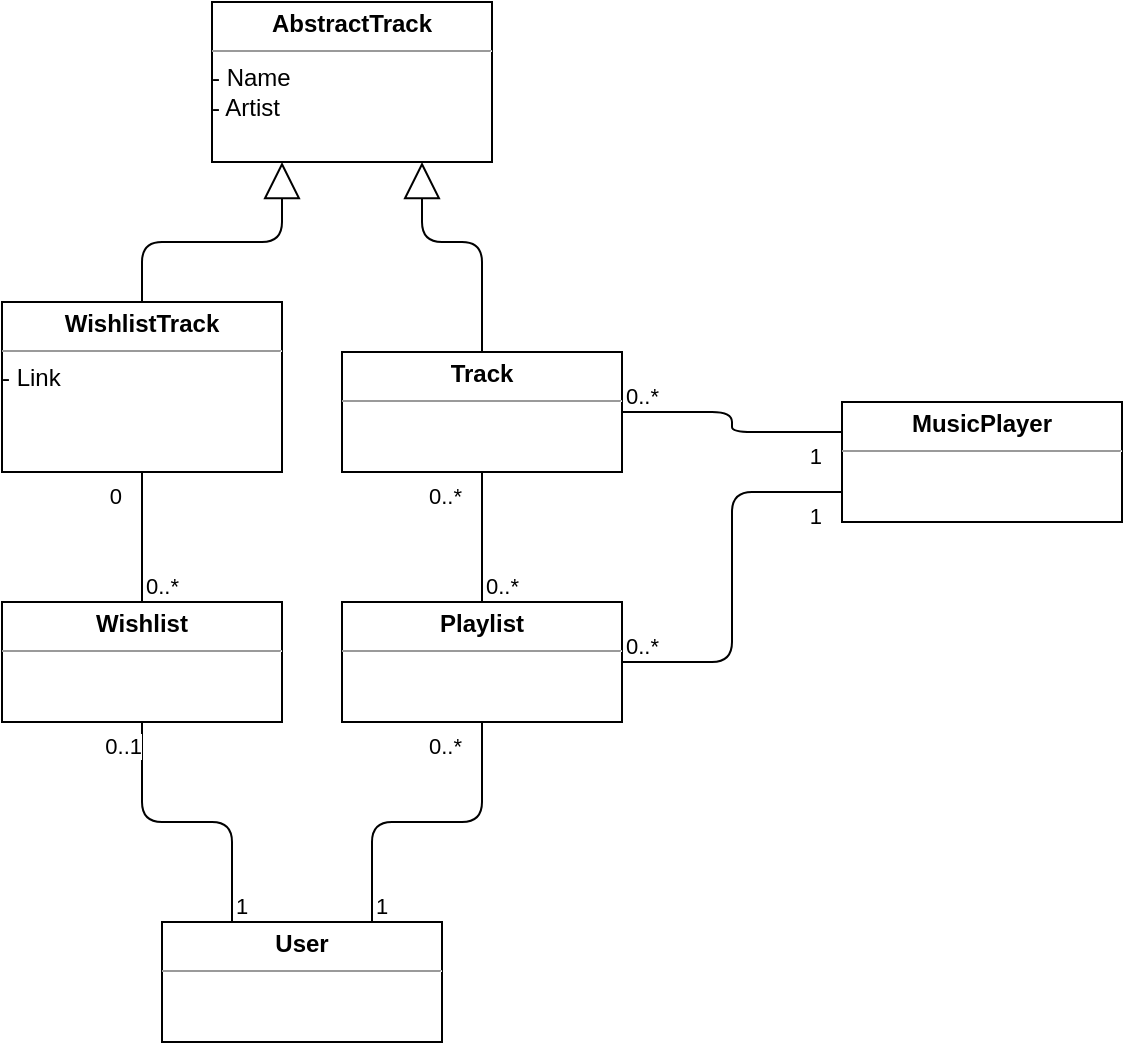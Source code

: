 <mxfile version="13.7.3" type="device"><diagram id="OlzdjApPcNNnX-XfLrIF" name="Page-1"><mxGraphModel dx="813" dy="470" grid="1" gridSize="10" guides="1" tooltips="1" connect="1" arrows="1" fold="1" page="1" pageScale="1" pageWidth="850" pageHeight="1100" math="0" shadow="0"><root><mxCell id="0"/><mxCell id="1" parent="0"/><mxCell id="nvaVFxDI03u6vmSgZv6i-1" value="&lt;p style=&quot;margin: 0px ; margin-top: 4px ; text-align: center&quot;&gt;&lt;b&gt;MusicPlayer&lt;/b&gt;&lt;/p&gt;&lt;hr size=&quot;1&quot;&gt;&lt;div style=&quot;height: 2px&quot;&gt;&lt;/div&gt;&lt;div style=&quot;height: 2px&quot;&gt;&lt;/div&gt;" style="verticalAlign=top;align=left;overflow=fill;fontSize=12;fontFamily=Helvetica;html=1;" parent="1" vertex="1"><mxGeometry x="670" y="260" width="140" height="60" as="geometry"/></mxCell><mxCell id="nvaVFxDI03u6vmSgZv6i-3" value="&lt;p style=&quot;margin: 0px ; margin-top: 4px ; text-align: center&quot;&gt;&lt;b&gt;Track&lt;/b&gt;&lt;/p&gt;&lt;hr size=&quot;1&quot;&gt;&lt;div style=&quot;height: 2px&quot;&gt;&lt;br&gt;&lt;/div&gt;" style="verticalAlign=top;align=left;overflow=fill;fontSize=12;fontFamily=Helvetica;html=1;" parent="1" vertex="1"><mxGeometry x="420" y="235" width="140" height="60" as="geometry"/></mxCell><mxCell id="nvaVFxDI03u6vmSgZv6i-5" value="&lt;p style=&quot;margin: 0px ; margin-top: 4px ; text-align: center&quot;&gt;&lt;b&gt;Playlist&lt;/b&gt;&lt;/p&gt;&lt;hr size=&quot;1&quot;&gt;&lt;div style=&quot;height: 2px&quot;&gt;&lt;br&gt;&lt;/div&gt;" style="verticalAlign=top;align=left;overflow=fill;fontSize=12;fontFamily=Helvetica;html=1;" parent="1" vertex="1"><mxGeometry x="420" y="360" width="140" height="60" as="geometry"/></mxCell><mxCell id="nvaVFxDI03u6vmSgZv6i-8" value="" style="endArrow=none;html=1;edgeStyle=orthogonalEdgeStyle;exitX=0.75;exitY=0;exitDx=0;exitDy=0;entryX=0.5;entryY=1;entryDx=0;entryDy=0;" parent="1" source="nvaVFxDI03u6vmSgZv6i-13" target="nvaVFxDI03u6vmSgZv6i-5" edge="1"><mxGeometry relative="1" as="geometry"><mxPoint x="570" y="440" as="sourcePoint"/><mxPoint x="730" y="440" as="targetPoint"/></mxGeometry></mxCell><mxCell id="nvaVFxDI03u6vmSgZv6i-9" value="1" style="edgeLabel;resizable=0;html=1;align=left;verticalAlign=bottom;" parent="nvaVFxDI03u6vmSgZv6i-8" connectable="0" vertex="1"><mxGeometry x="-1" relative="1" as="geometry"/></mxCell><mxCell id="nvaVFxDI03u6vmSgZv6i-10" value="0..*" style="edgeLabel;resizable=0;html=1;align=right;verticalAlign=bottom;" parent="nvaVFxDI03u6vmSgZv6i-8" connectable="0" vertex="1"><mxGeometry x="1" relative="1" as="geometry"><mxPoint x="-10" y="20" as="offset"/></mxGeometry></mxCell><mxCell id="nvaVFxDI03u6vmSgZv6i-11" value="&lt;p style=&quot;margin: 0px ; margin-top: 4px ; text-align: center&quot;&gt;&lt;b&gt;Wishlist&lt;/b&gt;&lt;/p&gt;&lt;hr size=&quot;1&quot;&gt;&lt;div style=&quot;height: 2px&quot;&gt;&lt;br&gt;&lt;/div&gt;" style="verticalAlign=top;align=left;overflow=fill;fontSize=12;fontFamily=Helvetica;html=1;" parent="1" vertex="1"><mxGeometry x="250" y="360" width="140" height="60" as="geometry"/></mxCell><mxCell id="nvaVFxDI03u6vmSgZv6i-13" value="&lt;p style=&quot;margin: 0px ; margin-top: 4px ; text-align: center&quot;&gt;&lt;b&gt;User&lt;/b&gt;&lt;/p&gt;&lt;hr size=&quot;1&quot;&gt;&lt;div style=&quot;height: 2px&quot;&gt;&lt;br&gt;&lt;/div&gt;" style="verticalAlign=top;align=left;overflow=fill;fontSize=12;fontFamily=Helvetica;html=1;" parent="1" vertex="1"><mxGeometry x="330" y="520" width="140" height="60" as="geometry"/></mxCell><mxCell id="nvaVFxDI03u6vmSgZv6i-15" value="" style="endArrow=none;html=1;edgeStyle=orthogonalEdgeStyle;exitX=0.25;exitY=0;exitDx=0;exitDy=0;entryX=0.5;entryY=1;entryDx=0;entryDy=0;" parent="1" source="nvaVFxDI03u6vmSgZv6i-13" target="nvaVFxDI03u6vmSgZv6i-11" edge="1"><mxGeometry relative="1" as="geometry"><mxPoint x="445" y="530" as="sourcePoint"/><mxPoint x="500" y="430" as="targetPoint"/></mxGeometry></mxCell><mxCell id="nvaVFxDI03u6vmSgZv6i-16" value="1" style="edgeLabel;resizable=0;html=1;align=left;verticalAlign=bottom;" parent="nvaVFxDI03u6vmSgZv6i-15" connectable="0" vertex="1"><mxGeometry x="-1" relative="1" as="geometry"/></mxCell><mxCell id="nvaVFxDI03u6vmSgZv6i-17" value="0..1" style="edgeLabel;resizable=0;html=1;align=right;verticalAlign=bottom;" parent="nvaVFxDI03u6vmSgZv6i-15" connectable="0" vertex="1"><mxGeometry x="1" relative="1" as="geometry"><mxPoint y="20" as="offset"/></mxGeometry></mxCell><mxCell id="nvaVFxDI03u6vmSgZv6i-18" value="&lt;p style=&quot;margin: 0px ; margin-top: 4px ; text-align: center&quot;&gt;&lt;b&gt;WishlistTrack&lt;/b&gt;&lt;/p&gt;&lt;hr size=&quot;1&quot;&gt;&lt;div style=&quot;height: 2px&quot;&gt;- Link&lt;/div&gt;" style="verticalAlign=top;align=left;overflow=fill;fontSize=12;fontFamily=Helvetica;html=1;" parent="1" vertex="1"><mxGeometry x="250" y="210" width="140" height="85" as="geometry"/></mxCell><mxCell id="4OiKDG4EkZtOUO-txtrc-6" value="" style="endArrow=none;html=1;edgeStyle=orthogonalEdgeStyle;exitX=0.5;exitY=0;exitDx=0;exitDy=0;entryX=0.5;entryY=1;entryDx=0;entryDy=0;" parent="1" source="nvaVFxDI03u6vmSgZv6i-11" target="nvaVFxDI03u6vmSgZv6i-18" edge="1"><mxGeometry relative="1" as="geometry"><mxPoint x="375" y="530" as="sourcePoint"/><mxPoint x="330" y="430" as="targetPoint"/></mxGeometry></mxCell><mxCell id="4OiKDG4EkZtOUO-txtrc-7" value="0..*" style="edgeLabel;resizable=0;html=1;align=left;verticalAlign=bottom;" parent="4OiKDG4EkZtOUO-txtrc-6" connectable="0" vertex="1"><mxGeometry x="-1" relative="1" as="geometry"/></mxCell><mxCell id="4OiKDG4EkZtOUO-txtrc-8" value="0" style="edgeLabel;resizable=0;html=1;align=right;verticalAlign=bottom;" parent="4OiKDG4EkZtOUO-txtrc-6" connectable="0" vertex="1"><mxGeometry x="1" relative="1" as="geometry"><mxPoint x="-10" y="20" as="offset"/></mxGeometry></mxCell><mxCell id="4OiKDG4EkZtOUO-txtrc-9" value="" style="endArrow=none;html=1;edgeStyle=orthogonalEdgeStyle;exitX=0.5;exitY=0;exitDx=0;exitDy=0;entryX=0.5;entryY=1;entryDx=0;entryDy=0;" parent="1" source="nvaVFxDI03u6vmSgZv6i-5" target="nvaVFxDI03u6vmSgZv6i-3" edge="1"><mxGeometry relative="1" as="geometry"><mxPoint x="330" y="370" as="sourcePoint"/><mxPoint x="320" y="305" as="targetPoint"/></mxGeometry></mxCell><mxCell id="4OiKDG4EkZtOUO-txtrc-10" value="0..*" style="edgeLabel;resizable=0;html=1;align=left;verticalAlign=bottom;" parent="4OiKDG4EkZtOUO-txtrc-9" connectable="0" vertex="1"><mxGeometry x="-1" relative="1" as="geometry"/></mxCell><mxCell id="4OiKDG4EkZtOUO-txtrc-11" value="0..*" style="edgeLabel;resizable=0;html=1;align=right;verticalAlign=bottom;" parent="4OiKDG4EkZtOUO-txtrc-9" connectable="0" vertex="1"><mxGeometry x="1" relative="1" as="geometry"><mxPoint x="-10" y="20" as="offset"/></mxGeometry></mxCell><mxCell id="4OiKDG4EkZtOUO-txtrc-12" value="" style="endArrow=none;html=1;edgeStyle=orthogonalEdgeStyle;exitX=1;exitY=0.5;exitDx=0;exitDy=0;entryX=0;entryY=0.25;entryDx=0;entryDy=0;" parent="1" source="nvaVFxDI03u6vmSgZv6i-3" target="nvaVFxDI03u6vmSgZv6i-1" edge="1"><mxGeometry relative="1" as="geometry"><mxPoint x="500" y="370" as="sourcePoint"/><mxPoint x="500" y="280" as="targetPoint"/></mxGeometry></mxCell><mxCell id="4OiKDG4EkZtOUO-txtrc-13" value="0..*" style="edgeLabel;resizable=0;html=1;align=left;verticalAlign=bottom;" parent="4OiKDG4EkZtOUO-txtrc-12" connectable="0" vertex="1"><mxGeometry x="-1" relative="1" as="geometry"/></mxCell><mxCell id="4OiKDG4EkZtOUO-txtrc-14" value="1" style="edgeLabel;resizable=0;html=1;align=right;verticalAlign=bottom;" parent="4OiKDG4EkZtOUO-txtrc-12" connectable="0" vertex="1"><mxGeometry x="1" relative="1" as="geometry"><mxPoint x="-10" y="20" as="offset"/></mxGeometry></mxCell><mxCell id="4OiKDG4EkZtOUO-txtrc-15" value="" style="endArrow=none;html=1;edgeStyle=orthogonalEdgeStyle;exitX=1;exitY=0.5;exitDx=0;exitDy=0;entryX=0;entryY=0.75;entryDx=0;entryDy=0;" parent="1" source="nvaVFxDI03u6vmSgZv6i-5" target="nvaVFxDI03u6vmSgZv6i-1" edge="1"><mxGeometry relative="1" as="geometry"><mxPoint x="570" y="250" as="sourcePoint"/><mxPoint x="680" y="285" as="targetPoint"/></mxGeometry></mxCell><mxCell id="4OiKDG4EkZtOUO-txtrc-16" value="0..*" style="edgeLabel;resizable=0;html=1;align=left;verticalAlign=bottom;" parent="4OiKDG4EkZtOUO-txtrc-15" connectable="0" vertex="1"><mxGeometry x="-1" relative="1" as="geometry"><mxPoint as="offset"/></mxGeometry></mxCell><mxCell id="4OiKDG4EkZtOUO-txtrc-17" value="1" style="edgeLabel;resizable=0;html=1;align=right;verticalAlign=bottom;" parent="4OiKDG4EkZtOUO-txtrc-15" connectable="0" vertex="1"><mxGeometry x="1" relative="1" as="geometry"><mxPoint x="-10" y="20" as="offset"/></mxGeometry></mxCell><mxCell id="wSfcQ7Ie3pxwiupTFTX2-2" value="&lt;p style=&quot;margin: 0px ; margin-top: 4px ; text-align: center&quot;&gt;&lt;b&gt;AbstractTrack&lt;/b&gt;&lt;/p&gt;&lt;hr size=&quot;1&quot;&gt;&lt;div style=&quot;height: 2px&quot;&gt;- Name&lt;br&gt;- Artist&lt;br&gt;&lt;/div&gt;" style="verticalAlign=top;align=left;overflow=fill;fontSize=12;fontFamily=Helvetica;html=1;" parent="1" vertex="1"><mxGeometry x="355" y="60" width="140" height="80" as="geometry"/></mxCell><mxCell id="enw931lcaXOEzq7SNSEt-1" value="" style="endArrow=block;endSize=16;endFill=0;html=1;entryX=0.25;entryY=1;entryDx=0;entryDy=0;exitX=0.5;exitY=0;exitDx=0;exitDy=0;" edge="1" parent="1" source="nvaVFxDI03u6vmSgZv6i-18" target="wSfcQ7Ie3pxwiupTFTX2-2"><mxGeometry width="160" relative="1" as="geometry"><mxPoint x="150" y="150" as="sourcePoint"/><mxPoint x="310" y="150" as="targetPoint"/><Array as="points"><mxPoint x="320" y="180"/><mxPoint x="390" y="180"/></Array></mxGeometry></mxCell><mxCell id="enw931lcaXOEzq7SNSEt-2" value="" style="endArrow=block;endSize=16;endFill=0;html=1;entryX=0.75;entryY=1;entryDx=0;entryDy=0;exitX=0.5;exitY=0;exitDx=0;exitDy=0;" edge="1" parent="1" source="nvaVFxDI03u6vmSgZv6i-3" target="wSfcQ7Ie3pxwiupTFTX2-2"><mxGeometry width="160" relative="1" as="geometry"><mxPoint x="160" y="160" as="sourcePoint"/><mxPoint x="320" y="160" as="targetPoint"/><Array as="points"><mxPoint x="490" y="180"/><mxPoint x="460" y="180"/></Array></mxGeometry></mxCell></root></mxGraphModel></diagram></mxfile>